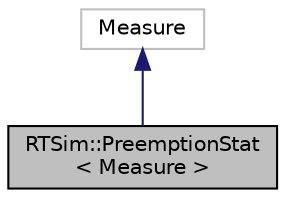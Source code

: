 digraph "RTSim::PreemptionStat&lt; Measure &gt;"
{
  edge [fontname="Helvetica",fontsize="10",labelfontname="Helvetica",labelfontsize="10"];
  node [fontname="Helvetica",fontsize="10",shape=record];
  Node0 [label="RTSim::PreemptionStat\l\< Measure \>",height=0.2,width=0.4,color="black", fillcolor="grey75", style="filled", fontcolor="black"];
  Node1 -> Node0 [dir="back",color="midnightblue",fontsize="10",style="solid",fontname="Helvetica"];
  Node1 [label="Measure",height=0.2,width=0.4,color="grey75", fillcolor="white", style="filled"];
}
